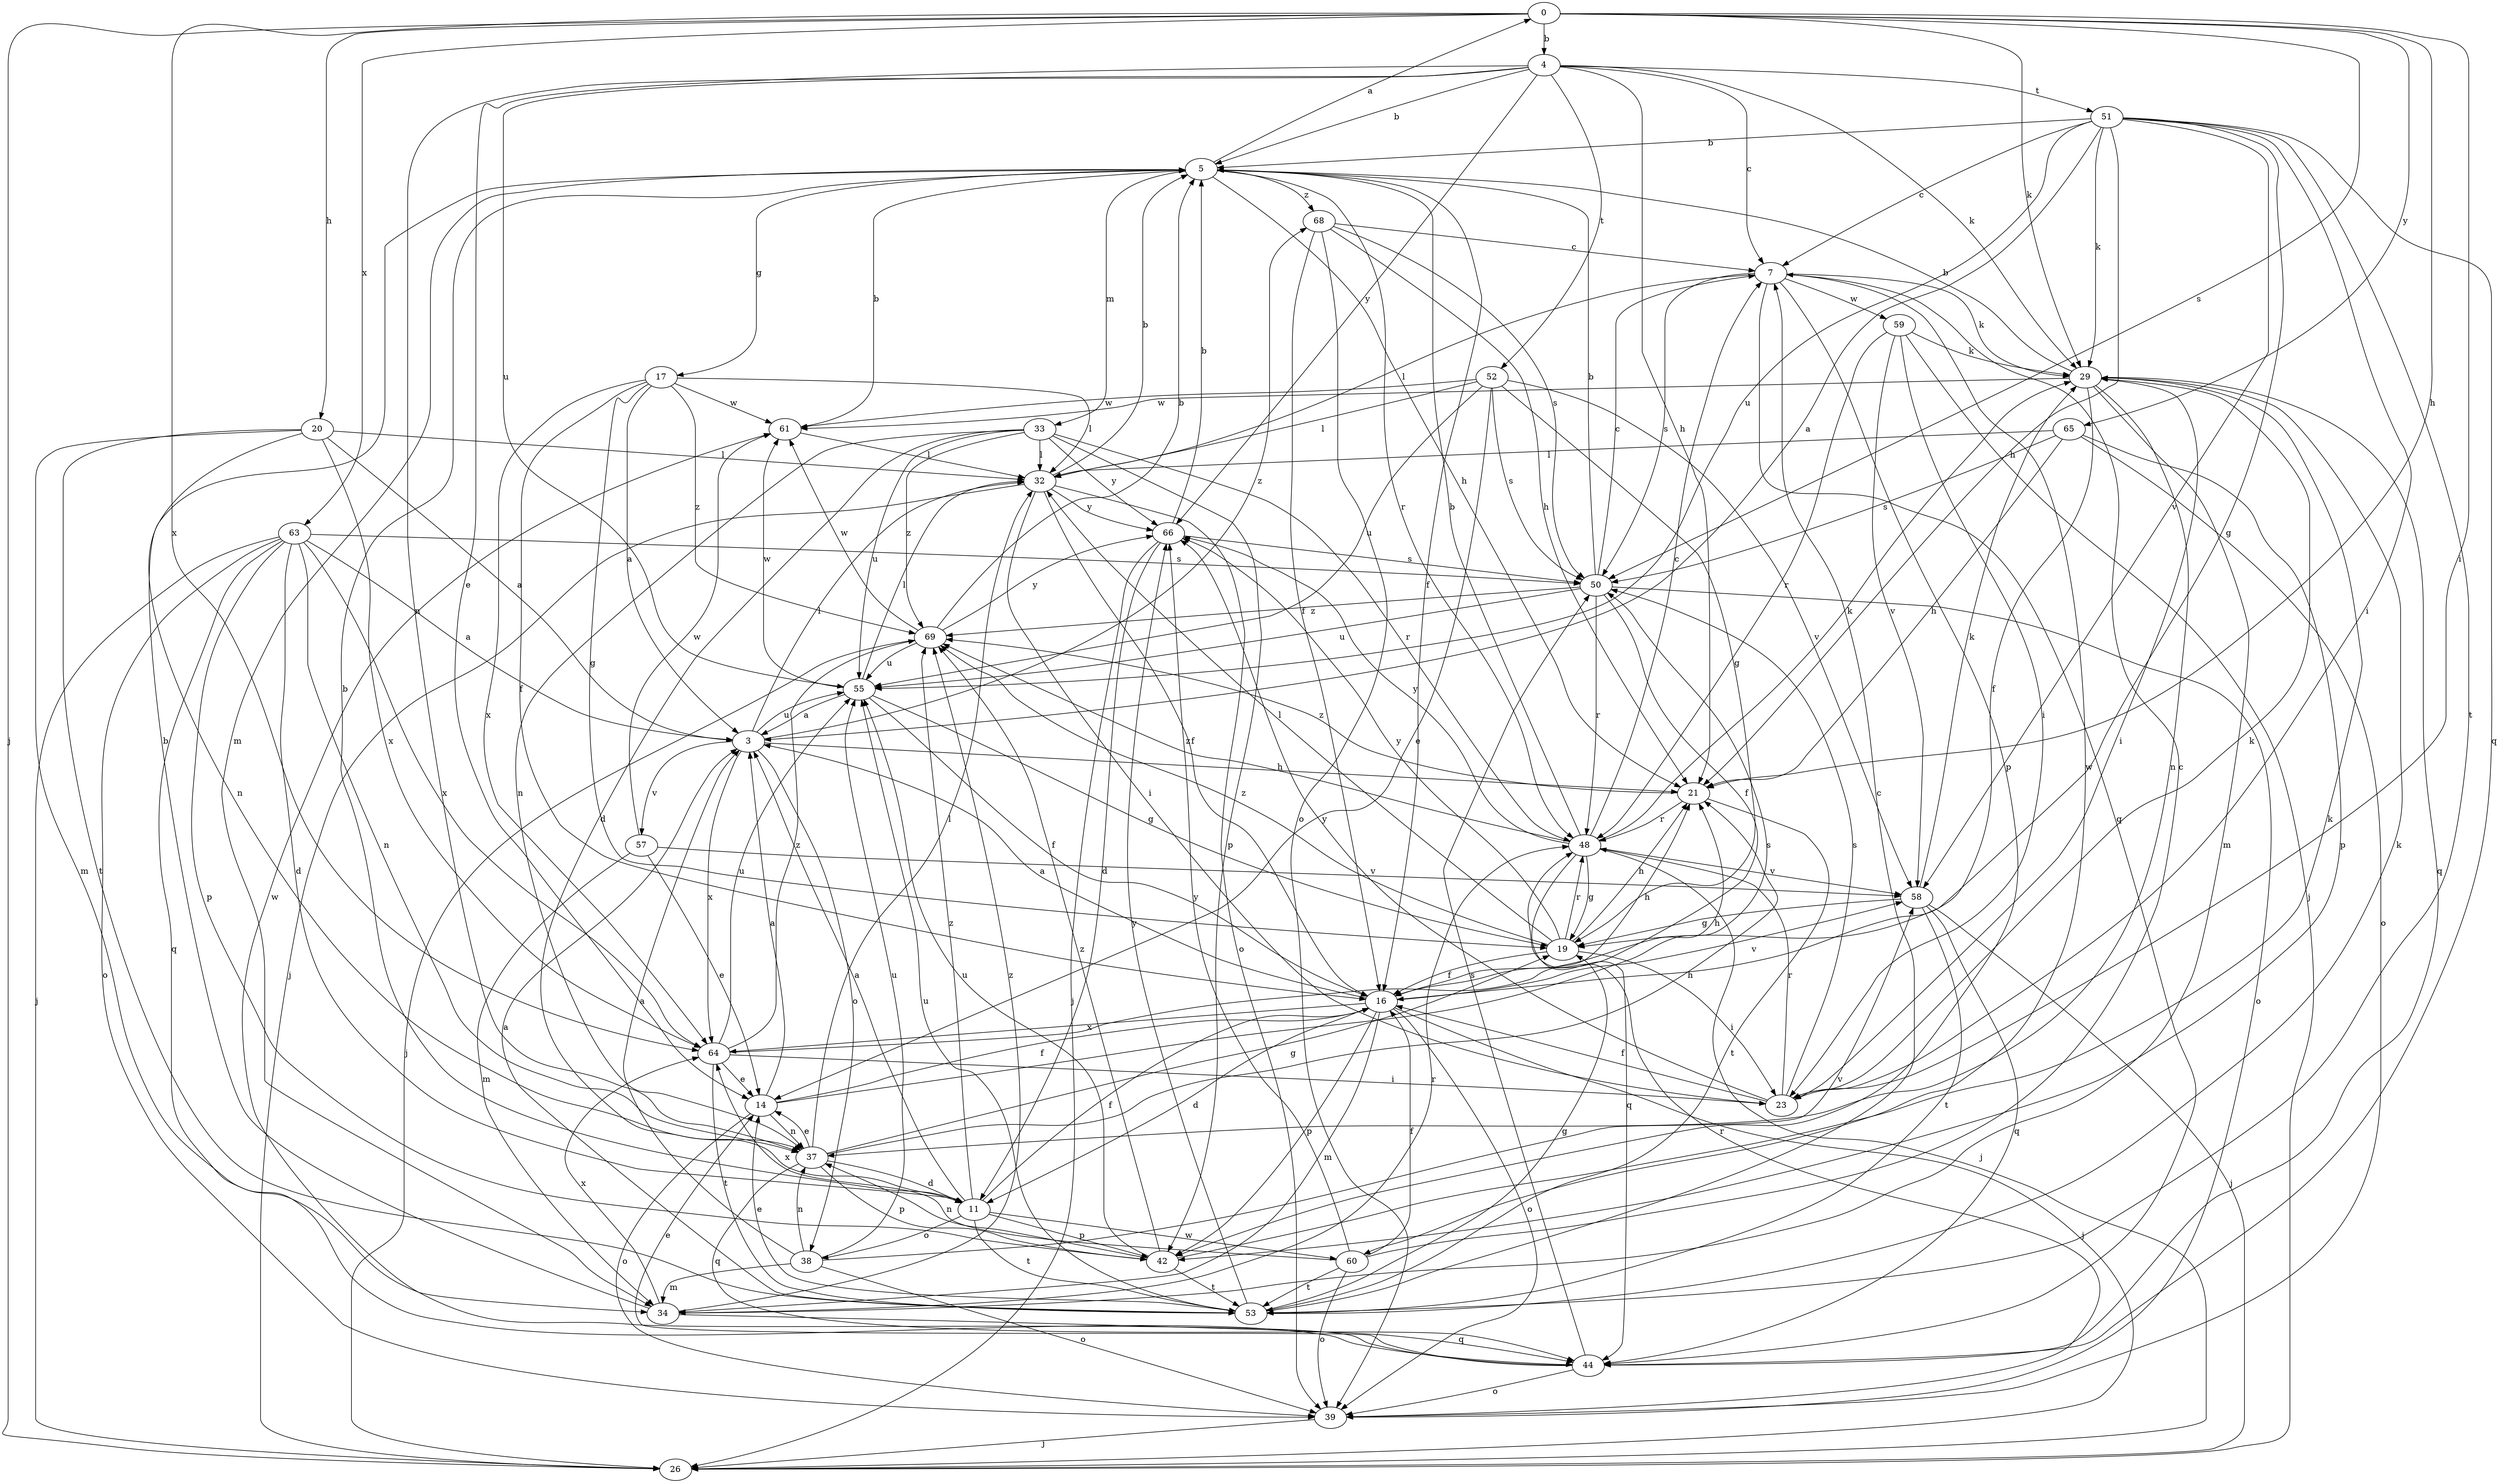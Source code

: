 strict digraph  {
0;
3;
4;
5;
7;
11;
14;
16;
17;
19;
20;
21;
23;
26;
29;
32;
33;
34;
37;
38;
39;
42;
44;
48;
50;
51;
52;
53;
55;
57;
58;
59;
60;
61;
63;
64;
65;
66;
68;
69;
0 -> 4  [label=b];
0 -> 20  [label=h];
0 -> 21  [label=h];
0 -> 23  [label=i];
0 -> 26  [label=j];
0 -> 29  [label=k];
0 -> 50  [label=s];
0 -> 63  [label=x];
0 -> 64  [label=x];
0 -> 65  [label=y];
3 -> 21  [label=h];
3 -> 32  [label=l];
3 -> 38  [label=o];
3 -> 55  [label=u];
3 -> 57  [label=v];
3 -> 64  [label=x];
3 -> 68  [label=z];
4 -> 5  [label=b];
4 -> 7  [label=c];
4 -> 14  [label=e];
4 -> 21  [label=h];
4 -> 29  [label=k];
4 -> 37  [label=n];
4 -> 51  [label=t];
4 -> 52  [label=t];
4 -> 55  [label=u];
4 -> 66  [label=y];
5 -> 0  [label=a];
5 -> 16  [label=f];
5 -> 17  [label=g];
5 -> 21  [label=h];
5 -> 33  [label=m];
5 -> 34  [label=m];
5 -> 48  [label=r];
5 -> 68  [label=z];
7 -> 29  [label=k];
7 -> 32  [label=l];
7 -> 42  [label=p];
7 -> 44  [label=q];
7 -> 50  [label=s];
7 -> 59  [label=w];
7 -> 60  [label=w];
11 -> 3  [label=a];
11 -> 5  [label=b];
11 -> 16  [label=f];
11 -> 38  [label=o];
11 -> 42  [label=p];
11 -> 53  [label=t];
11 -> 60  [label=w];
11 -> 69  [label=z];
14 -> 3  [label=a];
14 -> 16  [label=f];
14 -> 37  [label=n];
14 -> 39  [label=o];
14 -> 50  [label=s];
16 -> 3  [label=a];
16 -> 11  [label=d];
16 -> 21  [label=h];
16 -> 26  [label=j];
16 -> 34  [label=m];
16 -> 39  [label=o];
16 -> 42  [label=p];
16 -> 58  [label=v];
16 -> 64  [label=x];
17 -> 3  [label=a];
17 -> 16  [label=f];
17 -> 19  [label=g];
17 -> 32  [label=l];
17 -> 61  [label=w];
17 -> 64  [label=x];
17 -> 69  [label=z];
19 -> 16  [label=f];
19 -> 21  [label=h];
19 -> 23  [label=i];
19 -> 32  [label=l];
19 -> 48  [label=r];
19 -> 66  [label=y];
19 -> 69  [label=z];
20 -> 3  [label=a];
20 -> 32  [label=l];
20 -> 34  [label=m];
20 -> 37  [label=n];
20 -> 53  [label=t];
20 -> 64  [label=x];
21 -> 48  [label=r];
21 -> 53  [label=t];
21 -> 69  [label=z];
23 -> 16  [label=f];
23 -> 29  [label=k];
23 -> 48  [label=r];
23 -> 50  [label=s];
23 -> 66  [label=y];
29 -> 5  [label=b];
29 -> 16  [label=f];
29 -> 23  [label=i];
29 -> 34  [label=m];
29 -> 37  [label=n];
29 -> 44  [label=q];
29 -> 61  [label=w];
32 -> 5  [label=b];
32 -> 16  [label=f];
32 -> 23  [label=i];
32 -> 26  [label=j];
32 -> 39  [label=o];
32 -> 66  [label=y];
33 -> 11  [label=d];
33 -> 32  [label=l];
33 -> 37  [label=n];
33 -> 42  [label=p];
33 -> 48  [label=r];
33 -> 55  [label=u];
33 -> 66  [label=y];
33 -> 69  [label=z];
34 -> 5  [label=b];
34 -> 44  [label=q];
34 -> 48  [label=r];
34 -> 64  [label=x];
34 -> 69  [label=z];
37 -> 11  [label=d];
37 -> 14  [label=e];
37 -> 19  [label=g];
37 -> 21  [label=h];
37 -> 32  [label=l];
37 -> 42  [label=p];
37 -> 44  [label=q];
38 -> 3  [label=a];
38 -> 34  [label=m];
38 -> 37  [label=n];
38 -> 39  [label=o];
38 -> 55  [label=u];
38 -> 58  [label=v];
39 -> 26  [label=j];
39 -> 48  [label=r];
42 -> 29  [label=k];
42 -> 37  [label=n];
42 -> 53  [label=t];
42 -> 55  [label=u];
42 -> 69  [label=z];
44 -> 14  [label=e];
44 -> 39  [label=o];
44 -> 50  [label=s];
44 -> 61  [label=w];
48 -> 5  [label=b];
48 -> 7  [label=c];
48 -> 19  [label=g];
48 -> 26  [label=j];
48 -> 29  [label=k];
48 -> 44  [label=q];
48 -> 58  [label=v];
48 -> 66  [label=y];
48 -> 69  [label=z];
50 -> 5  [label=b];
50 -> 7  [label=c];
50 -> 16  [label=f];
50 -> 39  [label=o];
50 -> 48  [label=r];
50 -> 55  [label=u];
50 -> 69  [label=z];
51 -> 3  [label=a];
51 -> 5  [label=b];
51 -> 7  [label=c];
51 -> 19  [label=g];
51 -> 21  [label=h];
51 -> 23  [label=i];
51 -> 29  [label=k];
51 -> 44  [label=q];
51 -> 53  [label=t];
51 -> 55  [label=u];
51 -> 58  [label=v];
52 -> 14  [label=e];
52 -> 19  [label=g];
52 -> 32  [label=l];
52 -> 50  [label=s];
52 -> 55  [label=u];
52 -> 58  [label=v];
52 -> 61  [label=w];
53 -> 3  [label=a];
53 -> 7  [label=c];
53 -> 14  [label=e];
53 -> 19  [label=g];
53 -> 29  [label=k];
53 -> 55  [label=u];
53 -> 66  [label=y];
55 -> 3  [label=a];
55 -> 16  [label=f];
55 -> 19  [label=g];
55 -> 32  [label=l];
55 -> 61  [label=w];
57 -> 14  [label=e];
57 -> 34  [label=m];
57 -> 58  [label=v];
57 -> 61  [label=w];
58 -> 19  [label=g];
58 -> 26  [label=j];
58 -> 29  [label=k];
58 -> 44  [label=q];
58 -> 53  [label=t];
59 -> 23  [label=i];
59 -> 26  [label=j];
59 -> 29  [label=k];
59 -> 48  [label=r];
59 -> 58  [label=v];
60 -> 7  [label=c];
60 -> 16  [label=f];
60 -> 39  [label=o];
60 -> 53  [label=t];
60 -> 64  [label=x];
60 -> 66  [label=y];
61 -> 5  [label=b];
61 -> 32  [label=l];
63 -> 3  [label=a];
63 -> 11  [label=d];
63 -> 26  [label=j];
63 -> 37  [label=n];
63 -> 39  [label=o];
63 -> 42  [label=p];
63 -> 44  [label=q];
63 -> 50  [label=s];
63 -> 64  [label=x];
64 -> 14  [label=e];
64 -> 21  [label=h];
64 -> 23  [label=i];
64 -> 53  [label=t];
64 -> 55  [label=u];
64 -> 69  [label=z];
65 -> 21  [label=h];
65 -> 32  [label=l];
65 -> 39  [label=o];
65 -> 42  [label=p];
65 -> 50  [label=s];
66 -> 5  [label=b];
66 -> 11  [label=d];
66 -> 26  [label=j];
66 -> 50  [label=s];
68 -> 7  [label=c];
68 -> 16  [label=f];
68 -> 21  [label=h];
68 -> 39  [label=o];
68 -> 50  [label=s];
69 -> 5  [label=b];
69 -> 26  [label=j];
69 -> 55  [label=u];
69 -> 61  [label=w];
69 -> 66  [label=y];
}
